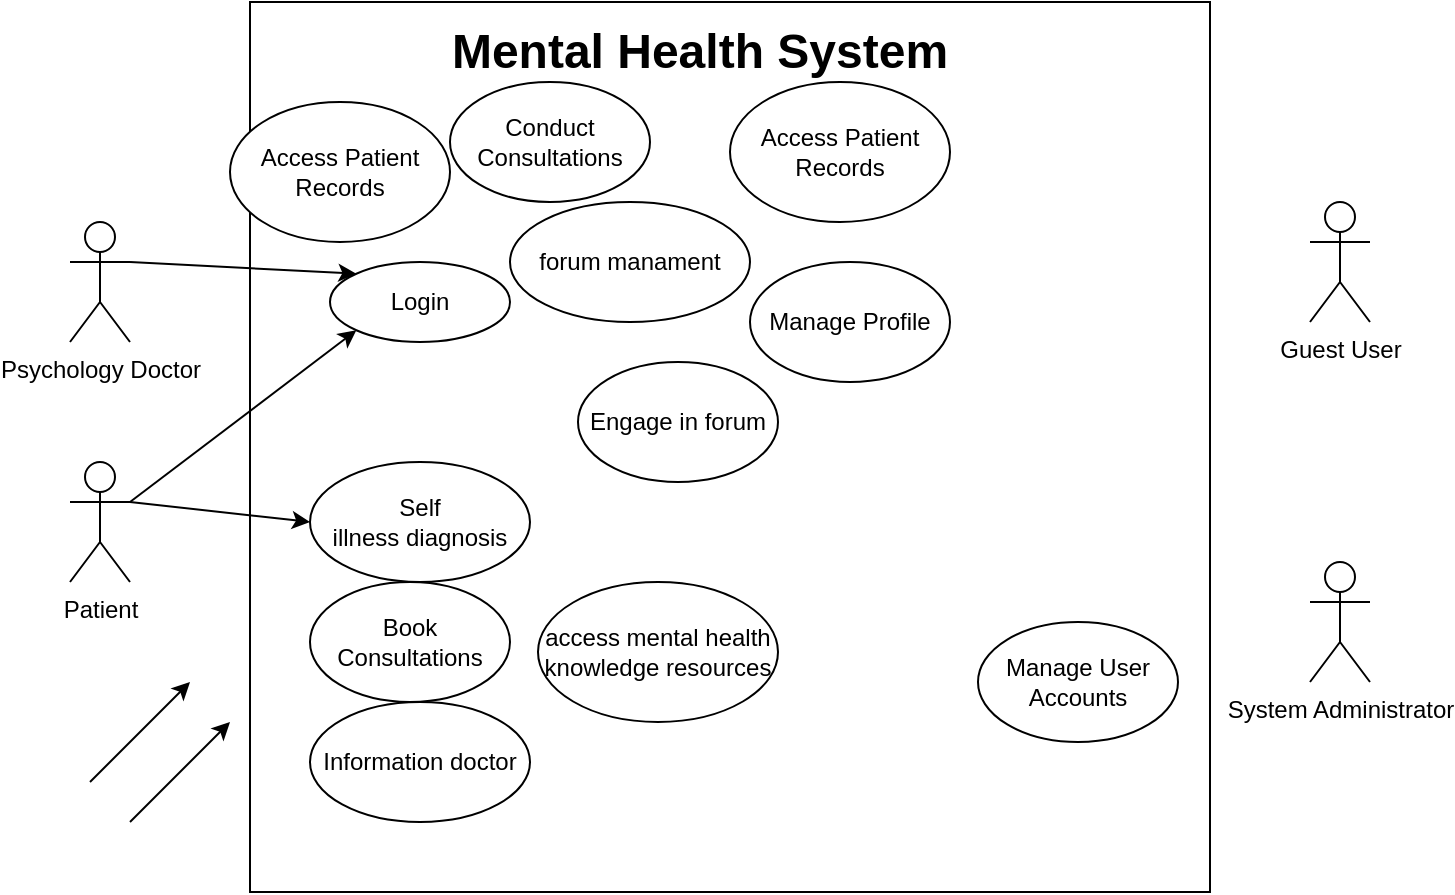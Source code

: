 <mxfile version="24.7.7">
  <diagram name="Page-1" id="PY7i92oOjuISGerA8wir">
    <mxGraphModel dx="1243" dy="547" grid="1" gridSize="10" guides="1" tooltips="1" connect="1" arrows="1" fold="1" page="1" pageScale="1" pageWidth="827" pageHeight="1169" math="0" shadow="0">
      <root>
        <mxCell id="0" />
        <mxCell id="1" parent="0" />
        <mxCell id="1nx0tE2UZjKB8xVgEcII-1" value="&lt;div&gt;Patient&lt;/div&gt;" style="shape=umlActor;verticalLabelPosition=bottom;verticalAlign=top;html=1;outlineConnect=0;" parent="1" vertex="1">
          <mxGeometry x="60" y="240" width="30" height="60" as="geometry" />
        </mxCell>
        <mxCell id="1nx0tE2UZjKB8xVgEcII-2" value="Psychology Doctor&lt;div&gt;&lt;br&gt;&lt;/div&gt;" style="shape=umlActor;verticalLabelPosition=bottom;verticalAlign=top;html=1;outlineConnect=0;" parent="1" vertex="1">
          <mxGeometry x="60" y="120" width="30" height="60" as="geometry" />
        </mxCell>
        <mxCell id="1nx0tE2UZjKB8xVgEcII-3" value="System Administrator" style="shape=umlActor;verticalLabelPosition=bottom;verticalAlign=top;html=1;outlineConnect=0;" parent="1" vertex="1">
          <mxGeometry x="680" y="290" width="30" height="60" as="geometry" />
        </mxCell>
        <mxCell id="64yVkqV5qo0Nr_YxNSAC-1" value="" style="rounded=0;whiteSpace=wrap;html=1;" vertex="1" parent="1">
          <mxGeometry x="150" y="10" width="480" height="445" as="geometry" />
        </mxCell>
        <mxCell id="64yVkqV5qo0Nr_YxNSAC-3" value="Information doctor" style="ellipse;whiteSpace=wrap;html=1;" vertex="1" parent="1">
          <mxGeometry x="180" y="360" width="110" height="60" as="geometry" />
        </mxCell>
        <mxCell id="64yVkqV5qo0Nr_YxNSAC-4" value="forum manament" style="ellipse;whiteSpace=wrap;html=1;" vertex="1" parent="1">
          <mxGeometry x="280" y="110" width="120" height="60" as="geometry" />
        </mxCell>
        <mxCell id="64yVkqV5qo0Nr_YxNSAC-5" value="Self illness&amp;nbsp;diagnosis" style="ellipse;whiteSpace=wrap;html=1;" vertex="1" parent="1">
          <mxGeometry x="180" y="240" width="110" height="60" as="geometry" />
        </mxCell>
        <mxCell id="64yVkqV5qo0Nr_YxNSAC-7" value="&lt;div&gt;Login&lt;/div&gt;" style="ellipse;whiteSpace=wrap;html=1;" vertex="1" parent="1">
          <mxGeometry x="190" y="140" width="90" height="40" as="geometry" />
        </mxCell>
        <mxCell id="64yVkqV5qo0Nr_YxNSAC-8" value="" style="endArrow=classic;html=1;rounded=0;exitX=1;exitY=0.333;exitDx=0;exitDy=0;exitPerimeter=0;entryX=0;entryY=0;entryDx=0;entryDy=0;" edge="1" parent="1" source="1nx0tE2UZjKB8xVgEcII-2" target="64yVkqV5qo0Nr_YxNSAC-7">
          <mxGeometry width="50" height="50" relative="1" as="geometry">
            <mxPoint x="130" y="220" as="sourcePoint" />
            <mxPoint x="187.558" y="183.359" as="targetPoint" />
          </mxGeometry>
        </mxCell>
        <mxCell id="64yVkqV5qo0Nr_YxNSAC-9" value="" style="endArrow=classic;html=1;rounded=0;exitX=1;exitY=0.333;exitDx=0;exitDy=0;exitPerimeter=0;entryX=0;entryY=1;entryDx=0;entryDy=0;" edge="1" parent="1" source="1nx0tE2UZjKB8xVgEcII-1" target="64yVkqV5qo0Nr_YxNSAC-7">
          <mxGeometry width="50" height="50" relative="1" as="geometry">
            <mxPoint x="140" y="230" as="sourcePoint" />
            <mxPoint x="187.558" y="216.641" as="targetPoint" />
          </mxGeometry>
        </mxCell>
        <mxCell id="64yVkqV5qo0Nr_YxNSAC-13" value="Guest User" style="shape=umlActor;verticalLabelPosition=bottom;verticalAlign=top;html=1;outlineConnect=0;" vertex="1" parent="1">
          <mxGeometry x="680" y="110" width="30" height="60" as="geometry" />
        </mxCell>
        <mxCell id="64yVkqV5qo0Nr_YxNSAC-16" value="Manage Profile" style="ellipse;whiteSpace=wrap;html=1;" vertex="1" parent="1">
          <mxGeometry x="400" y="140" width="100" height="60" as="geometry" />
        </mxCell>
        <mxCell id="64yVkqV5qo0Nr_YxNSAC-17" value="Engage in forum" style="ellipse;whiteSpace=wrap;html=1;" vertex="1" parent="1">
          <mxGeometry x="314" y="190" width="100" height="60" as="geometry" />
        </mxCell>
        <mxCell id="64yVkqV5qo0Nr_YxNSAC-21" value="Book Consultations" style="ellipse;whiteSpace=wrap;html=1;" vertex="1" parent="1">
          <mxGeometry x="180" y="300" width="100" height="60" as="geometry" />
        </mxCell>
        <mxCell id="64yVkqV5qo0Nr_YxNSAC-23" value="Manage User Accounts" style="ellipse;whiteSpace=wrap;html=1;" vertex="1" parent="1">
          <mxGeometry x="514" y="320" width="100" height="60" as="geometry" />
        </mxCell>
        <mxCell id="64yVkqV5qo0Nr_YxNSAC-24" value="access mental health knowledge resources" style="ellipse;whiteSpace=wrap;html=1;" vertex="1" parent="1">
          <mxGeometry x="294" y="300" width="120" height="70" as="geometry" />
        </mxCell>
        <mxCell id="64yVkqV5qo0Nr_YxNSAC-25" value="&lt;b&gt;&lt;font style=&quot;font-size: 24px;&quot;&gt;Mental Health System&lt;/font&gt;&lt;/b&gt;" style="text;html=1;align=center;verticalAlign=middle;whiteSpace=wrap;rounded=0;" vertex="1" parent="1">
          <mxGeometry x="235" y="20" width="280" height="30" as="geometry" />
        </mxCell>
        <mxCell id="64yVkqV5qo0Nr_YxNSAC-26" value="" style="endArrow=classic;html=1;rounded=0;" edge="1" parent="1">
          <mxGeometry width="50" height="50" relative="1" as="geometry">
            <mxPoint x="70" y="400" as="sourcePoint" />
            <mxPoint x="120" y="350" as="targetPoint" />
          </mxGeometry>
        </mxCell>
        <mxCell id="64yVkqV5qo0Nr_YxNSAC-27" value="" style="endArrow=classic;html=1;rounded=0;entryX=0;entryY=0.5;entryDx=0;entryDy=0;exitX=1;exitY=0.333;exitDx=0;exitDy=0;exitPerimeter=0;" edge="1" parent="1" source="1nx0tE2UZjKB8xVgEcII-1" target="64yVkqV5qo0Nr_YxNSAC-5">
          <mxGeometry width="50" height="50" relative="1" as="geometry">
            <mxPoint x="80" y="410" as="sourcePoint" />
            <mxPoint x="130" y="360" as="targetPoint" />
          </mxGeometry>
        </mxCell>
        <mxCell id="64yVkqV5qo0Nr_YxNSAC-28" value="" style="endArrow=classic;html=1;rounded=0;" edge="1" parent="1">
          <mxGeometry width="50" height="50" relative="1" as="geometry">
            <mxPoint x="90" y="420" as="sourcePoint" />
            <mxPoint x="140" y="370" as="targetPoint" />
          </mxGeometry>
        </mxCell>
        <mxCell id="64yVkqV5qo0Nr_YxNSAC-29" value="Conduct Consultations" style="ellipse;whiteSpace=wrap;html=1;" vertex="1" parent="1">
          <mxGeometry x="250" y="50" width="100" height="60" as="geometry" />
        </mxCell>
        <mxCell id="64yVkqV5qo0Nr_YxNSAC-31" value="Access Patient Records" style="ellipse;whiteSpace=wrap;html=1;" vertex="1" parent="1">
          <mxGeometry x="140" y="60" width="110" height="70" as="geometry" />
        </mxCell>
        <mxCell id="64yVkqV5qo0Nr_YxNSAC-32" value="Access Patient Records" style="ellipse;whiteSpace=wrap;html=1;" vertex="1" parent="1">
          <mxGeometry x="390" y="50" width="110" height="70" as="geometry" />
        </mxCell>
      </root>
    </mxGraphModel>
  </diagram>
</mxfile>
